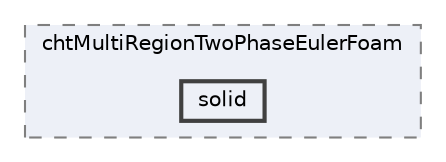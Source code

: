 digraph "applications/solvers/heatTransfer/chtMultiRegionFoam/chtMultiRegionTwoPhaseEulerFoam/solid"
{
 // LATEX_PDF_SIZE
  bgcolor="transparent";
  edge [fontname=Helvetica,fontsize=10,labelfontname=Helvetica,labelfontsize=10];
  node [fontname=Helvetica,fontsize=10,shape=box,height=0.2,width=0.4];
  compound=true
  subgraph clusterdir_d15eec0282aa76cb9987b4e5bc08bd61 {
    graph [ bgcolor="#edf0f7", pencolor="grey50", label="chtMultiRegionTwoPhaseEulerFoam", fontname=Helvetica,fontsize=10 style="filled,dashed", URL="dir_d15eec0282aa76cb9987b4e5bc08bd61.html",tooltip=""]
  dir_5d390f2808bcdebb60a47653f70a8c64 [label="solid", fillcolor="#edf0f7", color="grey25", style="filled,bold", URL="dir_5d390f2808bcdebb60a47653f70a8c64.html",tooltip=""];
  }
}
